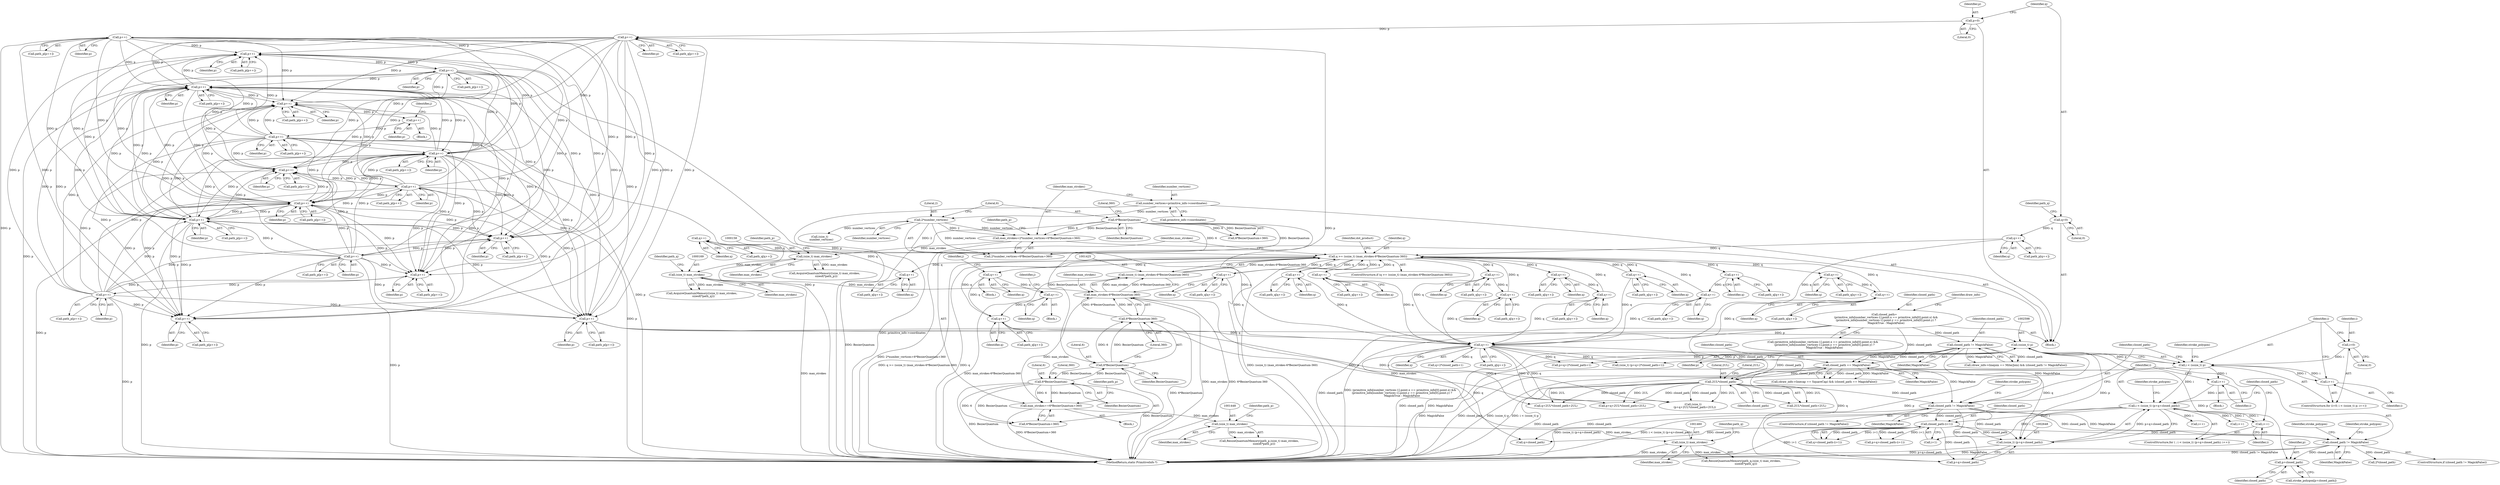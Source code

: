 digraph "0_ImageMagick_726812fa2fa7ce16bcf58f6e115f65427a1c0950_5@API" {
"1002702" [label="(Call,p+closed_path)"];
"1002597" [label="(Call,(ssize_t) p)"];
"1002552" [label="(Call,p++)"];
"1001795" [label="(Call,p++)"];
"1001787" [label="(Call,p++)"];
"1001606" [label="(Call,p++)"];
"1001598" [label="(Call,p++)"];
"1002178" [label="(Call,p++)"];
"1002482" [label="(Call,p++)"];
"1002477" [label="(Call,p++)"];
"1002395" [label="(Call,p++)"];
"1001679" [label="(Call,p++)"];
"1000798" [label="(Call,p++)"];
"1000789" [label="(Call,p=0)"];
"1002026" [label="(Call,p++)"];
"1002018" [label="(Call,p++)"];
"1001713" [label="(Call,p++)"];
"1001705" [label="(Call,p++)"];
"1002212" [label="(Call,p++)"];
"1002204" [label="(Call,p++)"];
"1001777" [label="(Call,p++)"];
"1001588" [label="(Call,p++)"];
"1002682" [label="(Call,closed_path != MagickFalse)"];
"1002620" [label="(Call,closed_path != MagickFalse)"];
"1002577" [label="(Call,2UL*closed_path)"];
"1000274" [label="(Call,closed_path != MagickFalse)"];
"1000221" [label="(Call,closed_path=\n    (primitive_info[number_vertices-1].point.x == primitive_info[0].point.x) &&\n    (primitive_info[number_vertices-1].point.y == primitive_info[0].point.y) ?\n    MagickTrue : MagickFalse)"];
"1000440" [label="(Call,closed_path == MagickFalse)"];
"1002676" [label="(Call,closed_path-(i+1))"];
"1002645" [label="(Call,i < (ssize_t) (p+q+closed_path))"];
"1002642" [label="(Call,i++)"];
"1002595" [label="(Call,i < (ssize_t) p)"];
"1002592" [label="(Call,i=0)"];
"1002600" [label="(Call,i++)"];
"1002654" [label="(Call,i++)"];
"1002647" [label="(Call,(ssize_t) (p+q+closed_path))"];
"1002560" [label="(Call,q++)"];
"1002105" [label="(Call,q++)"];
"1002097" [label="(Call,q++)"];
"1001422" [label="(Call,q >= (ssize_t) (max_strokes-6*BezierQuantum-360))"];
"1002170" [label="(Call,q++)"];
"1002196" [label="(Call,q++)"];
"1002188" [label="(Call,q++)"];
"1001697" [label="(Call,q++)"];
"1001689" [label="(Call,q++)"];
"1001999" [label="(Call,q++)"];
"1001915" [label="(Call,q++)"];
"1001994" [label="(Call,q++)"];
"1002276" [label="(Call,q++)"];
"1002294" [label="(Call,q++)"];
"1002286" [label="(Call,q++)"];
"1001527" [label="(Call,q++)"];
"1001519" [label="(Call,q++)"];
"1000806" [label="(Call,q++)"];
"1000792" [label="(Call,q=0)"];
"1001671" [label="(Call,q++)"];
"1002087" [label="(Call,q++)"];
"1001424" [label="(Call,(ssize_t) (max_strokes-6*BezierQuantum-360))"];
"1001426" [label="(Call,max_strokes-6*BezierQuantum-360)"];
"1001459" [label="(Call,(size_t) max_strokes)"];
"1001447" [label="(Call,(size_t) max_strokes)"];
"1001434" [label="(Call,max_strokes+=6*BezierQuantum+360)"];
"1001437" [label="(Call,6*BezierQuantum)"];
"1001429" [label="(Call,6*BezierQuantum)"];
"1000148" [label="(Call,6*BezierQuantum)"];
"1000168" [label="(Call,(size_t) max_strokes)"];
"1000157" [label="(Call,(size_t) max_strokes)"];
"1000141" [label="(Call,max_strokes=2*number_vertices+6*BezierQuantum+360)"];
"1000144" [label="(Call,2*number_vertices)"];
"1000136" [label="(Call,number_vertices=primitive_info->coordinates)"];
"1001428" [label="(Call,6*BezierQuantum-360)"];
"1002601" [label="(Identifier,i)"];
"1002018" [label="(Call,p++)"];
"1001677" [label="(Call,path_p[p++])"];
"1001431" [label="(Identifier,BezierQuantum)"];
"1001429" [label="(Call,6*BezierQuantum)"];
"1001778" [label="(Identifier,p)"];
"1000138" [label="(Call,primitive_info->coordinates)"];
"1002646" [label="(Identifier,i)"];
"1002552" [label="(Call,p++)"];
"1002411" [label="(Block,)"];
"1000434" [label="(Call,(draw_info->linecap == SquareCap) && (closed_path == MagickFalse))"];
"1001697" [label="(Call,q++)"];
"1001452" [label="(Identifier,path_p)"];
"1001437" [label="(Call,6*BezierQuantum)"];
"1000146" [label="(Identifier,number_vertices)"];
"1001788" [label="(Identifier,p)"];
"1000792" [label="(Call,q=0)"];
"1002477" [label="(Call,p++)"];
"1000794" [label="(Literal,0)"];
"1000173" [label="(Identifier,path_q)"];
"1002597" [label="(Call,(ssize_t) p)"];
"1002621" [label="(Identifier,closed_path)"];
"1001994" [label="(Call,q++)"];
"1002483" [label="(Identifier,p)"];
"1002703" [label="(Identifier,p)"];
"1001599" [label="(Identifier,p)"];
"1002642" [label="(Call,i++)"];
"1001435" [label="(Identifier,max_strokes)"];
"1002295" [label="(Identifier,q)"];
"1002591" [label="(ControlStructure,for (i=0; i < (ssize_t) p; i++))"];
"1001464" [label="(Identifier,path_q)"];
"1002560" [label="(Call,q++)"];
"1002743" [label="(Call,p+q+2*closed_path+1)"];
"1002681" [label="(ControlStructure,if (closed_path != MagickFalse))"];
"1000806" [label="(Call,q++)"];
"1002179" [label="(Identifier,p)"];
"1000807" [label="(Identifier,q)"];
"1001997" [label="(Call,path_q[q++])"];
"1000797" [label="(Identifier,path_q)"];
"1002016" [label="(Call,path_p[p++])"];
"1000143" [label="(Call,2*number_vertices+6*BezierQuantum+360)"];
"1001428" [label="(Call,6*BezierQuantum-360)"];
"1001442" [label="(Identifier,path_p)"];
"1002393" [label="(Call,path_p[p++])"];
"1001447" [label="(Call,(size_t) max_strokes)"];
"1002622" [label="(Identifier,MagickFalse)"];
"1001588" [label="(Call,p++)"];
"1002095" [label="(Call,path_q[q++])"];
"1002026" [label="(Call,p++)"];
"1002024" [label="(Call,path_p[p++])"];
"1000151" [label="(Literal,360)"];
"1002623" [label="(Block,)"];
"1002482" [label="(Call,p++)"];
"1001424" [label="(Call,(ssize_t) (max_strokes-6*BezierQuantum-360))"];
"1002684" [label="(Identifier,MagickFalse)"];
"1001777" [label="(Call,p++)"];
"1002596" [label="(Identifier,i)"];
"1001606" [label="(Call,p++)"];
"1002276" [label="(Call,q++)"];
"1002572" [label="(Call,p+q+2UL*closed_path+2UL)"];
"1001695" [label="(Call,path_q[q++])"];
"1001525" [label="(Call,path_q[q++])"];
"1002188" [label="(Call,q++)"];
"1002748" [label="(Call,2*closed_path)"];
"1002620" [label="(Call,closed_path != MagickFalse)"];
"1002000" [label="(Identifier,q)"];
"1000274" [label="(Call,closed_path != MagickFalse)"];
"1000799" [label="(Identifier,p)"];
"1002395" [label="(Call,p++)"];
"1002561" [label="(Identifier,q)"];
"1001427" [label="(Identifier,max_strokes)"];
"1001671" [label="(Call,q++)"];
"1001687" [label="(Call,path_q[q++])"];
"1001995" [label="(Identifier,q)"];
"1000167" [label="(Call,AcquireQuantumMemory((size_t) max_strokes,\n    sizeof(*path_q)))"];
"1002659" [label="(Identifier,stroke_polygon)"];
"1002189" [label="(Identifier,q)"];
"1002599" [label="(Identifier,p)"];
"1002579" [label="(Identifier,closed_path)"];
"1000136" [label="(Call,number_vertices=primitive_info->coordinates)"];
"1001793" [label="(Call,path_p[p++])"];
"1002550" [label="(Call,path_p[p++])"];
"1001915" [label="(Call,q++)"];
"1001457" [label="(Call,ResizeQuantumMemory(path_q,(size_t) max_strokes,\n           sizeof(*path_q)))"];
"1001927" [label="(Identifier,j)"];
"1001785" [label="(Call,path_p[p++])"];
"1001586" [label="(Call,path_p[p++])"];
"1002087" [label="(Call,q++)"];
"1002410" [label="(Identifier,j)"];
"1002772" [label="(MethodReturn,static PrimitiveInfo *)"];
"1001528" [label="(Identifier,q)"];
"1001706" [label="(Identifier,p)"];
"1002649" [label="(Call,p+q+closed_path)"];
"1000440" [label="(Call,closed_path == MagickFalse)"];
"1001796" [label="(Identifier,p)"];
"1000180" [label="(Call,(size_t)\n    number_vertices)"];
"1001589" [label="(Identifier,p)"];
"1001517" [label="(Call,path_q[q++])"];
"1002176" [label="(Call,path_p[p++])"];
"1000142" [label="(Identifier,max_strokes)"];
"1002702" [label="(Call,p+closed_path)"];
"1000153" [label="(Identifier,path_p)"];
"1000798" [label="(Call,p++)"];
"1001703" [label="(Call,path_p[p++])"];
"1001423" [label="(Identifier,q)"];
"1002213" [label="(Identifier,p)"];
"1001449" [label="(Identifier,max_strokes)"];
"1002688" [label="(Identifier,stroke_polygon)"];
"1002654" [label="(Call,i++)"];
"1002553" [label="(Identifier,p)"];
"1002676" [label="(Call,closed_path-(i+1))"];
"1001720" [label="(Block,)"];
"1002643" [label="(Identifier,i)"];
"1002678" [label="(Call,i+1)"];
"1002594" [label="(Literal,0)"];
"1001679" [label="(Call,p++)"];
"1002210" [label="(Call,path_p[p++])"];
"1001598" [label="(Call,p++)"];
"1000796" [label="(Call,path_q[p++])"];
"1002287" [label="(Identifier,q)"];
"1000147" [label="(Call,6*BezierQuantum+360)"];
"1000141" [label="(Call,max_strokes=2*number_vertices+6*BezierQuantum+360)"];
"1002683" [label="(Identifier,closed_path)"];
"1002674" [label="(Call,q+closed_path-(i+1))"];
"1001669" [label="(Call,path_q[q++])"];
"1002088" [label="(Identifier,q)"];
"1000148" [label="(Call,6*BezierQuantum)"];
"1002593" [label="(Identifier,i)"];
"1002682" [label="(Call,closed_path != MagickFalse)"];
"1002178" [label="(Call,p++)"];
"1001440" [label="(Literal,360)"];
"1002672" [label="(Call,p+q+closed_path-(i+1))"];
"1002204" [label="(Call,p++)"];
"1000223" [label="(Call,(primitive_info[number_vertices-1].point.x == primitive_info[0].point.x) &&\n    (primitive_info[number_vertices-1].point.y == primitive_info[0].point.y) ?\n    MagickTrue : MagickFalse)"];
"1000170" [label="(Identifier,max_strokes)"];
"1000791" [label="(Literal,0)"];
"1002097" [label="(Call,q++)"];
"1000790" [label="(Identifier,p)"];
"1000150" [label="(Identifier,BezierQuantum)"];
"1001672" [label="(Identifier,q)"];
"1000276" [label="(Identifier,MagickFalse)"];
"1002019" [label="(Identifier,p)"];
"1002478" [label="(Identifier,p)"];
"1001604" [label="(Call,path_p[p++])"];
"1001999" [label="(Call,q++)"];
"1002085" [label="(Call,path_q[q++])"];
"1002570" [label="(Call,(size_t)\n    (p+q+2UL*closed_path+2UL))"];
"1001698" [label="(Identifier,q)"];
"1001459" [label="(Call,(size_t) max_strokes)"];
"1002745" [label="(Call,q+2*closed_path+1)"];
"1002592" [label="(Call,i=0)"];
"1000804" [label="(Call,path_p[q++])"];
"1002600" [label="(Call,i++)"];
"1001438" [label="(Literal,6)"];
"1002578" [label="(Literal,2UL)"];
"1001432" [label="(Literal,360)"];
"1002027" [label="(Identifier,p)"];
"1001711" [label="(Call,path_p[p++])"];
"1002580" [label="(Literal,2UL)"];
"1002480" [label="(Call,path_p[p++])"];
"1001527" [label="(Call,q++)"];
"1001445" [label="(Call,ResizeQuantumMemory(path_p,(size_t) max_strokes,\n           sizeof(*path_p)))"];
"1001461" [label="(Identifier,max_strokes)"];
"1000156" [label="(Call,AcquireQuantumMemory((size_t) max_strokes,\n    sizeof(*path_p)))"];
"1002647" [label="(Call,(ssize_t) (p+q+closed_path))"];
"1001421" [label="(ControlStructure,if (q >= (ssize_t) (max_strokes-6*BezierQuantum-360)))"];
"1001489" [label="(Identifier,dot_product)"];
"1001714" [label="(Identifier,p)"];
"1001787" [label="(Call,p++)"];
"1002595" [label="(Call,i < (ssize_t) p)"];
"1002577" [label="(Call,2UL*closed_path)"];
"1000221" [label="(Call,closed_path=\n    (primitive_info[number_vertices-1].point.x == primitive_info[0].point.x) &&\n    (primitive_info[number_vertices-1].point.y == primitive_info[0].point.y) ?\n    MagickTrue : MagickFalse)"];
"1002168" [label="(Call,path_q[q++])"];
"1002194" [label="(Call,path_q[q++])"];
"1002626" [label="(Identifier,stroke_polygon)"];
"1001795" [label="(Call,p++)"];
"1002284" [label="(Call,path_q[q++])"];
"1002558" [label="(Call,path_q[q++])"];
"1002651" [label="(Call,q+closed_path)"];
"1002196" [label="(Call,q++)"];
"1001433" [label="(Block,)"];
"1000162" [label="(Identifier,path_p)"];
"1002205" [label="(Identifier,p)"];
"1002655" [label="(Identifier,i)"];
"1002202" [label="(Call,path_p[p++])"];
"1002605" [label="(Identifier,stroke_polygon)"];
"1001426" [label="(Call,max_strokes-6*BezierQuantum-360)"];
"1001916" [label="(Identifier,q)"];
"1002726" [label="(Call,i++)"];
"1001689" [label="(Call,q++)"];
"1002170" [label="(Call,q++)"];
"1001919" [label="(Identifier,j)"];
"1001434" [label="(Call,max_strokes+=6*BezierQuantum+360)"];
"1000275" [label="(Identifier,closed_path)"];
"1001596" [label="(Call,path_p[p++])"];
"1002294" [label="(Call,q++)"];
"1002644" [label="(ControlStructure,for ( ; i < (ssize_t) (p+q+closed_path); i++))"];
"1001422" [label="(Call,q >= (ssize_t) (max_strokes-6*BezierQuantum-360))"];
"1002645" [label="(Call,i < (ssize_t) (p+q+closed_path))"];
"1002286" [label="(Call,q++)"];
"1001439" [label="(Identifier,BezierQuantum)"];
"1002106" [label="(Identifier,q)"];
"1002741" [label="(Call,(size_t) (p+q+2*closed_path+1))"];
"1001520" [label="(Identifier,q)"];
"1000442" [label="(Identifier,MagickFalse)"];
"1002274" [label="(Call,path_q[q++])"];
"1001436" [label="(Call,6*BezierQuantum+360)"];
"1002619" [label="(ControlStructure,if (closed_path != MagickFalse))"];
"1001519" [label="(Call,q++)"];
"1001705" [label="(Call,p++)"];
"1002292" [label="(Call,path_q[q++])"];
"1000144" [label="(Call,2*number_vertices)"];
"1000137" [label="(Identifier,number_vertices)"];
"1000793" [label="(Identifier,q)"];
"1001690" [label="(Identifier,q)"];
"1002704" [label="(Identifier,closed_path)"];
"1001607" [label="(Identifier,p)"];
"1000222" [label="(Identifier,closed_path)"];
"1002700" [label="(Call,stroke_polygon[p+closed_path])"];
"1002574" [label="(Call,q+2UL*closed_path+2UL)"];
"1002105" [label="(Call,q++)"];
"1002186" [label="(Call,path_q[q++])"];
"1001430" [label="(Literal,6)"];
"1002277" [label="(Identifier,q)"];
"1000157" [label="(Call,(size_t) max_strokes)"];
"1000789" [label="(Call,p=0)"];
"1001775" [label="(Call,path_p[p++])"];
"1002396" [label="(Identifier,p)"];
"1000159" [label="(Identifier,max_strokes)"];
"1001713" [label="(Call,p++)"];
"1002171" [label="(Identifier,q)"];
"1002576" [label="(Call,2UL*closed_path+2UL)"];
"1002710" [label="(Identifier,stroke_polygon)"];
"1002677" [label="(Identifier,closed_path)"];
"1002212" [label="(Call,p++)"];
"1001680" [label="(Identifier,p)"];
"1002706" [label="(Call,i++)"];
"1002197" [label="(Identifier,q)"];
"1000441" [label="(Identifier,closed_path)"];
"1000268" [label="(Call,(draw_info->linejoin == MiterJoin) && (closed_path != MagickFalse))"];
"1000168" [label="(Call,(size_t) max_strokes)"];
"1000149" [label="(Literal,6)"];
"1001928" [label="(Block,)"];
"1000265" [label="(Identifier,draw_info)"];
"1002103" [label="(Call,path_q[q++])"];
"1002098" [label="(Identifier,q)"];
"1000145" [label="(Literal,2)"];
"1000108" [label="(Block,)"];
"1002702" -> "1002700"  [label="AST: "];
"1002702" -> "1002704"  [label="CFG: "];
"1002703" -> "1002702"  [label="AST: "];
"1002704" -> "1002702"  [label="AST: "];
"1002700" -> "1002702"  [label="CFG: "];
"1002597" -> "1002702"  [label="DDG: p"];
"1002682" -> "1002702"  [label="DDG: closed_path"];
"1002597" -> "1002595"  [label="AST: "];
"1002597" -> "1002599"  [label="CFG: "];
"1002598" -> "1002597"  [label="AST: "];
"1002599" -> "1002597"  [label="AST: "];
"1002595" -> "1002597"  [label="CFG: "];
"1002597" -> "1002595"  [label="DDG: p"];
"1002552" -> "1002597"  [label="DDG: p"];
"1002597" -> "1002647"  [label="DDG: p"];
"1002597" -> "1002649"  [label="DDG: p"];
"1002597" -> "1002741"  [label="DDG: p"];
"1002597" -> "1002743"  [label="DDG: p"];
"1002552" -> "1002550"  [label="AST: "];
"1002552" -> "1002553"  [label="CFG: "];
"1002553" -> "1002552"  [label="AST: "];
"1002550" -> "1002552"  [label="CFG: "];
"1001795" -> "1002552"  [label="DDG: p"];
"1001606" -> "1002552"  [label="DDG: p"];
"1002178" -> "1002552"  [label="DDG: p"];
"1002482" -> "1002552"  [label="DDG: p"];
"1001679" -> "1002552"  [label="DDG: p"];
"1000798" -> "1002552"  [label="DDG: p"];
"1002026" -> "1002552"  [label="DDG: p"];
"1001713" -> "1002552"  [label="DDG: p"];
"1002212" -> "1002552"  [label="DDG: p"];
"1001777" -> "1002552"  [label="DDG: p"];
"1001588" -> "1002552"  [label="DDG: p"];
"1002552" -> "1002570"  [label="DDG: p"];
"1002552" -> "1002572"  [label="DDG: p"];
"1001795" -> "1001793"  [label="AST: "];
"1001795" -> "1001796"  [label="CFG: "];
"1001796" -> "1001795"  [label="AST: "];
"1001793" -> "1001795"  [label="CFG: "];
"1001795" -> "1002772"  [label="DDG: p"];
"1001795" -> "1001588"  [label="DDG: p"];
"1001795" -> "1001598"  [label="DDG: p"];
"1001795" -> "1001679"  [label="DDG: p"];
"1001795" -> "1001705"  [label="DDG: p"];
"1001795" -> "1001777"  [label="DDG: p"];
"1001795" -> "1001787"  [label="DDG: p"];
"1001787" -> "1001795"  [label="DDG: p"];
"1001795" -> "1002018"  [label="DDG: p"];
"1001795" -> "1002178"  [label="DDG: p"];
"1001795" -> "1002204"  [label="DDG: p"];
"1001795" -> "1002395"  [label="DDG: p"];
"1001787" -> "1001785"  [label="AST: "];
"1001787" -> "1001788"  [label="CFG: "];
"1001788" -> "1001787"  [label="AST: "];
"1001785" -> "1001787"  [label="CFG: "];
"1001606" -> "1001787"  [label="DDG: p"];
"1002178" -> "1001787"  [label="DDG: p"];
"1002482" -> "1001787"  [label="DDG: p"];
"1001679" -> "1001787"  [label="DDG: p"];
"1000798" -> "1001787"  [label="DDG: p"];
"1002026" -> "1001787"  [label="DDG: p"];
"1001713" -> "1001787"  [label="DDG: p"];
"1002212" -> "1001787"  [label="DDG: p"];
"1001777" -> "1001787"  [label="DDG: p"];
"1001588" -> "1001787"  [label="DDG: p"];
"1001606" -> "1001604"  [label="AST: "];
"1001606" -> "1001607"  [label="CFG: "];
"1001607" -> "1001606"  [label="AST: "];
"1001604" -> "1001606"  [label="CFG: "];
"1001606" -> "1002772"  [label="DDG: p"];
"1001606" -> "1001588"  [label="DDG: p"];
"1001606" -> "1001598"  [label="DDG: p"];
"1001598" -> "1001606"  [label="DDG: p"];
"1001606" -> "1001679"  [label="DDG: p"];
"1001606" -> "1001705"  [label="DDG: p"];
"1001606" -> "1001777"  [label="DDG: p"];
"1001606" -> "1002018"  [label="DDG: p"];
"1001606" -> "1002178"  [label="DDG: p"];
"1001606" -> "1002204"  [label="DDG: p"];
"1001606" -> "1002395"  [label="DDG: p"];
"1001598" -> "1001596"  [label="AST: "];
"1001598" -> "1001599"  [label="CFG: "];
"1001599" -> "1001598"  [label="AST: "];
"1001596" -> "1001598"  [label="CFG: "];
"1002178" -> "1001598"  [label="DDG: p"];
"1002482" -> "1001598"  [label="DDG: p"];
"1001679" -> "1001598"  [label="DDG: p"];
"1000798" -> "1001598"  [label="DDG: p"];
"1002026" -> "1001598"  [label="DDG: p"];
"1001713" -> "1001598"  [label="DDG: p"];
"1002212" -> "1001598"  [label="DDG: p"];
"1001777" -> "1001598"  [label="DDG: p"];
"1001588" -> "1001598"  [label="DDG: p"];
"1002178" -> "1002176"  [label="AST: "];
"1002178" -> "1002179"  [label="CFG: "];
"1002179" -> "1002178"  [label="AST: "];
"1002176" -> "1002178"  [label="CFG: "];
"1002178" -> "1002772"  [label="DDG: p"];
"1002178" -> "1001588"  [label="DDG: p"];
"1002178" -> "1001679"  [label="DDG: p"];
"1002178" -> "1001705"  [label="DDG: p"];
"1002178" -> "1001777"  [label="DDG: p"];
"1002178" -> "1002018"  [label="DDG: p"];
"1002482" -> "1002178"  [label="DDG: p"];
"1001679" -> "1002178"  [label="DDG: p"];
"1000798" -> "1002178"  [label="DDG: p"];
"1002026" -> "1002178"  [label="DDG: p"];
"1001713" -> "1002178"  [label="DDG: p"];
"1002212" -> "1002178"  [label="DDG: p"];
"1001777" -> "1002178"  [label="DDG: p"];
"1001588" -> "1002178"  [label="DDG: p"];
"1002178" -> "1002204"  [label="DDG: p"];
"1002178" -> "1002395"  [label="DDG: p"];
"1002482" -> "1002480"  [label="AST: "];
"1002482" -> "1002483"  [label="CFG: "];
"1002483" -> "1002482"  [label="AST: "];
"1002480" -> "1002482"  [label="CFG: "];
"1002482" -> "1002772"  [label="DDG: p"];
"1002482" -> "1001588"  [label="DDG: p"];
"1002482" -> "1001679"  [label="DDG: p"];
"1002482" -> "1001705"  [label="DDG: p"];
"1002482" -> "1001777"  [label="DDG: p"];
"1002482" -> "1002018"  [label="DDG: p"];
"1002482" -> "1002204"  [label="DDG: p"];
"1002482" -> "1002395"  [label="DDG: p"];
"1002477" -> "1002482"  [label="DDG: p"];
"1002395" -> "1002482"  [label="DDG: p"];
"1002477" -> "1002411"  [label="AST: "];
"1002477" -> "1002478"  [label="CFG: "];
"1002478" -> "1002477"  [label="AST: "];
"1002410" -> "1002477"  [label="CFG: "];
"1002395" -> "1002477"  [label="DDG: p"];
"1002395" -> "1002393"  [label="AST: "];
"1002395" -> "1002396"  [label="CFG: "];
"1002396" -> "1002395"  [label="AST: "];
"1002393" -> "1002395"  [label="CFG: "];
"1001679" -> "1002395"  [label="DDG: p"];
"1000798" -> "1002395"  [label="DDG: p"];
"1002026" -> "1002395"  [label="DDG: p"];
"1001713" -> "1002395"  [label="DDG: p"];
"1002212" -> "1002395"  [label="DDG: p"];
"1001777" -> "1002395"  [label="DDG: p"];
"1001588" -> "1002395"  [label="DDG: p"];
"1001679" -> "1001677"  [label="AST: "];
"1001679" -> "1001680"  [label="CFG: "];
"1001680" -> "1001679"  [label="AST: "];
"1001677" -> "1001679"  [label="CFG: "];
"1001679" -> "1002772"  [label="DDG: p"];
"1001679" -> "1001588"  [label="DDG: p"];
"1000798" -> "1001679"  [label="DDG: p"];
"1002026" -> "1001679"  [label="DDG: p"];
"1001713" -> "1001679"  [label="DDG: p"];
"1002212" -> "1001679"  [label="DDG: p"];
"1001777" -> "1001679"  [label="DDG: p"];
"1001588" -> "1001679"  [label="DDG: p"];
"1001679" -> "1001705"  [label="DDG: p"];
"1001679" -> "1001777"  [label="DDG: p"];
"1001679" -> "1002018"  [label="DDG: p"];
"1001679" -> "1002204"  [label="DDG: p"];
"1000798" -> "1000796"  [label="AST: "];
"1000798" -> "1000799"  [label="CFG: "];
"1000799" -> "1000798"  [label="AST: "];
"1000796" -> "1000798"  [label="CFG: "];
"1000798" -> "1002772"  [label="DDG: p"];
"1000789" -> "1000798"  [label="DDG: p"];
"1000798" -> "1001588"  [label="DDG: p"];
"1000798" -> "1001705"  [label="DDG: p"];
"1000798" -> "1001777"  [label="DDG: p"];
"1000798" -> "1002018"  [label="DDG: p"];
"1000798" -> "1002204"  [label="DDG: p"];
"1000789" -> "1000108"  [label="AST: "];
"1000789" -> "1000791"  [label="CFG: "];
"1000790" -> "1000789"  [label="AST: "];
"1000791" -> "1000789"  [label="AST: "];
"1000793" -> "1000789"  [label="CFG: "];
"1002026" -> "1002024"  [label="AST: "];
"1002026" -> "1002027"  [label="CFG: "];
"1002027" -> "1002026"  [label="AST: "];
"1002024" -> "1002026"  [label="CFG: "];
"1002026" -> "1002772"  [label="DDG: p"];
"1002026" -> "1001588"  [label="DDG: p"];
"1002026" -> "1001705"  [label="DDG: p"];
"1002026" -> "1001777"  [label="DDG: p"];
"1002026" -> "1002018"  [label="DDG: p"];
"1002018" -> "1002026"  [label="DDG: p"];
"1002026" -> "1002204"  [label="DDG: p"];
"1002018" -> "1002016"  [label="AST: "];
"1002018" -> "1002019"  [label="CFG: "];
"1002019" -> "1002018"  [label="AST: "];
"1002016" -> "1002018"  [label="CFG: "];
"1001713" -> "1002018"  [label="DDG: p"];
"1002212" -> "1002018"  [label="DDG: p"];
"1001777" -> "1002018"  [label="DDG: p"];
"1001588" -> "1002018"  [label="DDG: p"];
"1001713" -> "1001711"  [label="AST: "];
"1001713" -> "1001714"  [label="CFG: "];
"1001714" -> "1001713"  [label="AST: "];
"1001711" -> "1001713"  [label="CFG: "];
"1001713" -> "1002772"  [label="DDG: p"];
"1001713" -> "1001588"  [label="DDG: p"];
"1001713" -> "1001705"  [label="DDG: p"];
"1001705" -> "1001713"  [label="DDG: p"];
"1001713" -> "1001777"  [label="DDG: p"];
"1001713" -> "1002204"  [label="DDG: p"];
"1001705" -> "1001703"  [label="AST: "];
"1001705" -> "1001706"  [label="CFG: "];
"1001706" -> "1001705"  [label="AST: "];
"1001703" -> "1001705"  [label="CFG: "];
"1002212" -> "1001705"  [label="DDG: p"];
"1001777" -> "1001705"  [label="DDG: p"];
"1001588" -> "1001705"  [label="DDG: p"];
"1002212" -> "1002210"  [label="AST: "];
"1002212" -> "1002213"  [label="CFG: "];
"1002213" -> "1002212"  [label="AST: "];
"1002210" -> "1002212"  [label="CFG: "];
"1002212" -> "1002772"  [label="DDG: p"];
"1002212" -> "1001588"  [label="DDG: p"];
"1002212" -> "1001777"  [label="DDG: p"];
"1002212" -> "1002204"  [label="DDG: p"];
"1002204" -> "1002212"  [label="DDG: p"];
"1002204" -> "1002202"  [label="AST: "];
"1002204" -> "1002205"  [label="CFG: "];
"1002205" -> "1002204"  [label="AST: "];
"1002202" -> "1002204"  [label="CFG: "];
"1001777" -> "1002204"  [label="DDG: p"];
"1001588" -> "1002204"  [label="DDG: p"];
"1001777" -> "1001775"  [label="AST: "];
"1001777" -> "1001778"  [label="CFG: "];
"1001778" -> "1001777"  [label="AST: "];
"1001775" -> "1001777"  [label="CFG: "];
"1001777" -> "1002772"  [label="DDG: p"];
"1001777" -> "1001588"  [label="DDG: p"];
"1001588" -> "1001777"  [label="DDG: p"];
"1001588" -> "1001586"  [label="AST: "];
"1001588" -> "1001589"  [label="CFG: "];
"1001589" -> "1001588"  [label="AST: "];
"1001586" -> "1001588"  [label="CFG: "];
"1001588" -> "1002772"  [label="DDG: p"];
"1002682" -> "1002681"  [label="AST: "];
"1002682" -> "1002684"  [label="CFG: "];
"1002683" -> "1002682"  [label="AST: "];
"1002684" -> "1002682"  [label="AST: "];
"1002688" -> "1002682"  [label="CFG: "];
"1002710" -> "1002682"  [label="CFG: "];
"1002682" -> "1002772"  [label="DDG: MagickFalse"];
"1002682" -> "1002772"  [label="DDG: closed_path != MagickFalse"];
"1002620" -> "1002682"  [label="DDG: closed_path"];
"1002620" -> "1002682"  [label="DDG: MagickFalse"];
"1002676" -> "1002682"  [label="DDG: closed_path"];
"1002682" -> "1002748"  [label="DDG: closed_path"];
"1002620" -> "1002619"  [label="AST: "];
"1002620" -> "1002622"  [label="CFG: "];
"1002621" -> "1002620"  [label="AST: "];
"1002622" -> "1002620"  [label="AST: "];
"1002626" -> "1002620"  [label="CFG: "];
"1002646" -> "1002620"  [label="CFG: "];
"1002577" -> "1002620"  [label="DDG: closed_path"];
"1000274" -> "1002620"  [label="DDG: MagickFalse"];
"1000440" -> "1002620"  [label="DDG: MagickFalse"];
"1002620" -> "1002647"  [label="DDG: closed_path"];
"1002620" -> "1002649"  [label="DDG: closed_path"];
"1002620" -> "1002651"  [label="DDG: closed_path"];
"1002620" -> "1002676"  [label="DDG: closed_path"];
"1002577" -> "1002576"  [label="AST: "];
"1002577" -> "1002579"  [label="CFG: "];
"1002578" -> "1002577"  [label="AST: "];
"1002579" -> "1002577"  [label="AST: "];
"1002580" -> "1002577"  [label="CFG: "];
"1002577" -> "1002772"  [label="DDG: closed_path"];
"1002577" -> "1002570"  [label="DDG: 2UL"];
"1002577" -> "1002570"  [label="DDG: closed_path"];
"1002577" -> "1002572"  [label="DDG: 2UL"];
"1002577" -> "1002572"  [label="DDG: closed_path"];
"1002577" -> "1002574"  [label="DDG: 2UL"];
"1002577" -> "1002574"  [label="DDG: closed_path"];
"1002577" -> "1002576"  [label="DDG: 2UL"];
"1002577" -> "1002576"  [label="DDG: closed_path"];
"1000274" -> "1002577"  [label="DDG: closed_path"];
"1000221" -> "1002577"  [label="DDG: closed_path"];
"1000440" -> "1002577"  [label="DDG: closed_path"];
"1000274" -> "1000268"  [label="AST: "];
"1000274" -> "1000276"  [label="CFG: "];
"1000275" -> "1000274"  [label="AST: "];
"1000276" -> "1000274"  [label="AST: "];
"1000268" -> "1000274"  [label="CFG: "];
"1000274" -> "1002772"  [label="DDG: closed_path"];
"1000274" -> "1002772"  [label="DDG: MagickFalse"];
"1000274" -> "1000268"  [label="DDG: closed_path"];
"1000274" -> "1000268"  [label="DDG: MagickFalse"];
"1000221" -> "1000274"  [label="DDG: closed_path"];
"1000274" -> "1000440"  [label="DDG: closed_path"];
"1000274" -> "1000440"  [label="DDG: MagickFalse"];
"1000221" -> "1000108"  [label="AST: "];
"1000221" -> "1000223"  [label="CFG: "];
"1000222" -> "1000221"  [label="AST: "];
"1000223" -> "1000221"  [label="AST: "];
"1000265" -> "1000221"  [label="CFG: "];
"1000221" -> "1002772"  [label="DDG: (primitive_info[number_vertices-1].point.x == primitive_info[0].point.x) &&\n    (primitive_info[number_vertices-1].point.y == primitive_info[0].point.y) ?\n    MagickTrue : MagickFalse"];
"1000221" -> "1002772"  [label="DDG: closed_path"];
"1000221" -> "1000440"  [label="DDG: closed_path"];
"1000440" -> "1000434"  [label="AST: "];
"1000440" -> "1000442"  [label="CFG: "];
"1000441" -> "1000440"  [label="AST: "];
"1000442" -> "1000440"  [label="AST: "];
"1000434" -> "1000440"  [label="CFG: "];
"1000440" -> "1002772"  [label="DDG: MagickFalse"];
"1000440" -> "1002772"  [label="DDG: closed_path"];
"1000440" -> "1000434"  [label="DDG: closed_path"];
"1000440" -> "1000434"  [label="DDG: MagickFalse"];
"1002676" -> "1002674"  [label="AST: "];
"1002676" -> "1002678"  [label="CFG: "];
"1002677" -> "1002676"  [label="AST: "];
"1002678" -> "1002676"  [label="AST: "];
"1002674" -> "1002676"  [label="CFG: "];
"1002676" -> "1002772"  [label="DDG: i+1"];
"1002676" -> "1002647"  [label="DDG: closed_path"];
"1002676" -> "1002649"  [label="DDG: closed_path"];
"1002676" -> "1002651"  [label="DDG: closed_path"];
"1002676" -> "1002672"  [label="DDG: closed_path"];
"1002676" -> "1002672"  [label="DDG: i+1"];
"1002676" -> "1002674"  [label="DDG: closed_path"];
"1002676" -> "1002674"  [label="DDG: i+1"];
"1002645" -> "1002676"  [label="DDG: i"];
"1002645" -> "1002644"  [label="AST: "];
"1002645" -> "1002647"  [label="CFG: "];
"1002646" -> "1002645"  [label="AST: "];
"1002647" -> "1002645"  [label="AST: "];
"1002659" -> "1002645"  [label="CFG: "];
"1002683" -> "1002645"  [label="CFG: "];
"1002645" -> "1002772"  [label="DDG: (ssize_t) (p+q+closed_path)"];
"1002645" -> "1002772"  [label="DDG: i < (ssize_t) (p+q+closed_path)"];
"1002642" -> "1002645"  [label="DDG: i"];
"1002595" -> "1002645"  [label="DDG: i"];
"1002654" -> "1002645"  [label="DDG: i"];
"1002647" -> "1002645"  [label="DDG: p+q+closed_path"];
"1002645" -> "1002654"  [label="DDG: i"];
"1002645" -> "1002678"  [label="DDG: i"];
"1002645" -> "1002706"  [label="DDG: i"];
"1002645" -> "1002726"  [label="DDG: i"];
"1002642" -> "1002623"  [label="AST: "];
"1002642" -> "1002643"  [label="CFG: "];
"1002643" -> "1002642"  [label="AST: "];
"1002646" -> "1002642"  [label="CFG: "];
"1002595" -> "1002642"  [label="DDG: i"];
"1002595" -> "1002591"  [label="AST: "];
"1002596" -> "1002595"  [label="AST: "];
"1002605" -> "1002595"  [label="CFG: "];
"1002621" -> "1002595"  [label="CFG: "];
"1002595" -> "1002772"  [label="DDG: (ssize_t) p"];
"1002595" -> "1002772"  [label="DDG: i < (ssize_t) p"];
"1002592" -> "1002595"  [label="DDG: i"];
"1002600" -> "1002595"  [label="DDG: i"];
"1002595" -> "1002600"  [label="DDG: i"];
"1002592" -> "1002591"  [label="AST: "];
"1002592" -> "1002594"  [label="CFG: "];
"1002593" -> "1002592"  [label="AST: "];
"1002594" -> "1002592"  [label="AST: "];
"1002596" -> "1002592"  [label="CFG: "];
"1002600" -> "1002591"  [label="AST: "];
"1002600" -> "1002601"  [label="CFG: "];
"1002601" -> "1002600"  [label="AST: "];
"1002596" -> "1002600"  [label="CFG: "];
"1002654" -> "1002644"  [label="AST: "];
"1002654" -> "1002655"  [label="CFG: "];
"1002655" -> "1002654"  [label="AST: "];
"1002646" -> "1002654"  [label="CFG: "];
"1002647" -> "1002649"  [label="CFG: "];
"1002648" -> "1002647"  [label="AST: "];
"1002649" -> "1002647"  [label="AST: "];
"1002647" -> "1002772"  [label="DDG: p+q+closed_path"];
"1002560" -> "1002647"  [label="DDG: q"];
"1002560" -> "1002558"  [label="AST: "];
"1002560" -> "1002561"  [label="CFG: "];
"1002561" -> "1002560"  [label="AST: "];
"1002558" -> "1002560"  [label="CFG: "];
"1002105" -> "1002560"  [label="DDG: q"];
"1002170" -> "1002560"  [label="DDG: q"];
"1002196" -> "1002560"  [label="DDG: q"];
"1001697" -> "1002560"  [label="DDG: q"];
"1001422" -> "1002560"  [label="DDG: q"];
"1001999" -> "1002560"  [label="DDG: q"];
"1002276" -> "1002560"  [label="DDG: q"];
"1002294" -> "1002560"  [label="DDG: q"];
"1001527" -> "1002560"  [label="DDG: q"];
"1000806" -> "1002560"  [label="DDG: q"];
"1001671" -> "1002560"  [label="DDG: q"];
"1002087" -> "1002560"  [label="DDG: q"];
"1002560" -> "1002570"  [label="DDG: q"];
"1002560" -> "1002572"  [label="DDG: q"];
"1002560" -> "1002574"  [label="DDG: q"];
"1002560" -> "1002649"  [label="DDG: q"];
"1002560" -> "1002651"  [label="DDG: q"];
"1002560" -> "1002741"  [label="DDG: q"];
"1002560" -> "1002743"  [label="DDG: q"];
"1002560" -> "1002745"  [label="DDG: q"];
"1002105" -> "1002103"  [label="AST: "];
"1002105" -> "1002106"  [label="CFG: "];
"1002106" -> "1002105"  [label="AST: "];
"1002103" -> "1002105"  [label="CFG: "];
"1002105" -> "1001422"  [label="DDG: q"];
"1002097" -> "1002105"  [label="DDG: q"];
"1002097" -> "1002095"  [label="AST: "];
"1002097" -> "1002098"  [label="CFG: "];
"1002098" -> "1002097"  [label="AST: "];
"1002095" -> "1002097"  [label="CFG: "];
"1001422" -> "1002097"  [label="DDG: q"];
"1001422" -> "1001421"  [label="AST: "];
"1001422" -> "1001424"  [label="CFG: "];
"1001423" -> "1001422"  [label="AST: "];
"1001424" -> "1001422"  [label="AST: "];
"1001435" -> "1001422"  [label="CFG: "];
"1001489" -> "1001422"  [label="CFG: "];
"1001422" -> "1002772"  [label="DDG: q >= (ssize_t) (max_strokes-6*BezierQuantum-360)"];
"1001422" -> "1002772"  [label="DDG: q"];
"1001422" -> "1002772"  [label="DDG: (ssize_t) (max_strokes-6*BezierQuantum-360)"];
"1002170" -> "1001422"  [label="DDG: q"];
"1002196" -> "1001422"  [label="DDG: q"];
"1001697" -> "1001422"  [label="DDG: q"];
"1001999" -> "1001422"  [label="DDG: q"];
"1002276" -> "1001422"  [label="DDG: q"];
"1002294" -> "1001422"  [label="DDG: q"];
"1001527" -> "1001422"  [label="DDG: q"];
"1000806" -> "1001422"  [label="DDG: q"];
"1001671" -> "1001422"  [label="DDG: q"];
"1002087" -> "1001422"  [label="DDG: q"];
"1001424" -> "1001422"  [label="DDG: max_strokes-6*BezierQuantum-360"];
"1001422" -> "1001519"  [label="DDG: q"];
"1001422" -> "1001671"  [label="DDG: q"];
"1001422" -> "1001689"  [label="DDG: q"];
"1001422" -> "1001915"  [label="DDG: q"];
"1001422" -> "1002087"  [label="DDG: q"];
"1001422" -> "1002170"  [label="DDG: q"];
"1001422" -> "1002188"  [label="DDG: q"];
"1001422" -> "1002276"  [label="DDG: q"];
"1001422" -> "1002286"  [label="DDG: q"];
"1002170" -> "1002168"  [label="AST: "];
"1002170" -> "1002171"  [label="CFG: "];
"1002171" -> "1002170"  [label="AST: "];
"1002168" -> "1002170"  [label="CFG: "];
"1002196" -> "1002194"  [label="AST: "];
"1002196" -> "1002197"  [label="CFG: "];
"1002197" -> "1002196"  [label="AST: "];
"1002194" -> "1002196"  [label="CFG: "];
"1002188" -> "1002196"  [label="DDG: q"];
"1002188" -> "1002186"  [label="AST: "];
"1002188" -> "1002189"  [label="CFG: "];
"1002189" -> "1002188"  [label="AST: "];
"1002186" -> "1002188"  [label="CFG: "];
"1001697" -> "1001695"  [label="AST: "];
"1001697" -> "1001698"  [label="CFG: "];
"1001698" -> "1001697"  [label="AST: "];
"1001695" -> "1001697"  [label="CFG: "];
"1001689" -> "1001697"  [label="DDG: q"];
"1001689" -> "1001687"  [label="AST: "];
"1001689" -> "1001690"  [label="CFG: "];
"1001690" -> "1001689"  [label="AST: "];
"1001687" -> "1001689"  [label="CFG: "];
"1001999" -> "1001997"  [label="AST: "];
"1001999" -> "1002000"  [label="CFG: "];
"1002000" -> "1001999"  [label="AST: "];
"1001997" -> "1001999"  [label="CFG: "];
"1001915" -> "1001999"  [label="DDG: q"];
"1001994" -> "1001999"  [label="DDG: q"];
"1001915" -> "1001720"  [label="AST: "];
"1001915" -> "1001916"  [label="CFG: "];
"1001916" -> "1001915"  [label="AST: "];
"1001919" -> "1001915"  [label="CFG: "];
"1001915" -> "1001994"  [label="DDG: q"];
"1001994" -> "1001928"  [label="AST: "];
"1001994" -> "1001995"  [label="CFG: "];
"1001995" -> "1001994"  [label="AST: "];
"1001927" -> "1001994"  [label="CFG: "];
"1002276" -> "1002274"  [label="AST: "];
"1002276" -> "1002277"  [label="CFG: "];
"1002277" -> "1002276"  [label="AST: "];
"1002274" -> "1002276"  [label="CFG: "];
"1002294" -> "1002292"  [label="AST: "];
"1002294" -> "1002295"  [label="CFG: "];
"1002295" -> "1002294"  [label="AST: "];
"1002292" -> "1002294"  [label="CFG: "];
"1002286" -> "1002294"  [label="DDG: q"];
"1002286" -> "1002284"  [label="AST: "];
"1002286" -> "1002287"  [label="CFG: "];
"1002287" -> "1002286"  [label="AST: "];
"1002284" -> "1002286"  [label="CFG: "];
"1001527" -> "1001525"  [label="AST: "];
"1001527" -> "1001528"  [label="CFG: "];
"1001528" -> "1001527"  [label="AST: "];
"1001525" -> "1001527"  [label="CFG: "];
"1001519" -> "1001527"  [label="DDG: q"];
"1001519" -> "1001517"  [label="AST: "];
"1001519" -> "1001520"  [label="CFG: "];
"1001520" -> "1001519"  [label="AST: "];
"1001517" -> "1001519"  [label="CFG: "];
"1000806" -> "1000804"  [label="AST: "];
"1000806" -> "1000807"  [label="CFG: "];
"1000807" -> "1000806"  [label="AST: "];
"1000804" -> "1000806"  [label="CFG: "];
"1000792" -> "1000806"  [label="DDG: q"];
"1000792" -> "1000108"  [label="AST: "];
"1000792" -> "1000794"  [label="CFG: "];
"1000793" -> "1000792"  [label="AST: "];
"1000794" -> "1000792"  [label="AST: "];
"1000797" -> "1000792"  [label="CFG: "];
"1001671" -> "1001669"  [label="AST: "];
"1001671" -> "1001672"  [label="CFG: "];
"1001672" -> "1001671"  [label="AST: "];
"1001669" -> "1001671"  [label="CFG: "];
"1002087" -> "1002085"  [label="AST: "];
"1002087" -> "1002088"  [label="CFG: "];
"1002088" -> "1002087"  [label="AST: "];
"1002085" -> "1002087"  [label="CFG: "];
"1001424" -> "1001426"  [label="CFG: "];
"1001425" -> "1001424"  [label="AST: "];
"1001426" -> "1001424"  [label="AST: "];
"1001424" -> "1002772"  [label="DDG: max_strokes-6*BezierQuantum-360"];
"1001426" -> "1001424"  [label="DDG: max_strokes"];
"1001426" -> "1001424"  [label="DDG: 6*BezierQuantum-360"];
"1001426" -> "1001428"  [label="CFG: "];
"1001427" -> "1001426"  [label="AST: "];
"1001428" -> "1001426"  [label="AST: "];
"1001426" -> "1002772"  [label="DDG: max_strokes"];
"1001426" -> "1002772"  [label="DDG: 6*BezierQuantum-360"];
"1001459" -> "1001426"  [label="DDG: max_strokes"];
"1000168" -> "1001426"  [label="DDG: max_strokes"];
"1001428" -> "1001426"  [label="DDG: 6*BezierQuantum"];
"1001428" -> "1001426"  [label="DDG: 360"];
"1001426" -> "1001434"  [label="DDG: max_strokes"];
"1001459" -> "1001457"  [label="AST: "];
"1001459" -> "1001461"  [label="CFG: "];
"1001460" -> "1001459"  [label="AST: "];
"1001461" -> "1001459"  [label="AST: "];
"1001464" -> "1001459"  [label="CFG: "];
"1001459" -> "1002772"  [label="DDG: max_strokes"];
"1001459" -> "1001457"  [label="DDG: max_strokes"];
"1001447" -> "1001459"  [label="DDG: max_strokes"];
"1001447" -> "1001445"  [label="AST: "];
"1001447" -> "1001449"  [label="CFG: "];
"1001448" -> "1001447"  [label="AST: "];
"1001449" -> "1001447"  [label="AST: "];
"1001452" -> "1001447"  [label="CFG: "];
"1001447" -> "1001445"  [label="DDG: max_strokes"];
"1001434" -> "1001447"  [label="DDG: max_strokes"];
"1001434" -> "1001433"  [label="AST: "];
"1001434" -> "1001436"  [label="CFG: "];
"1001435" -> "1001434"  [label="AST: "];
"1001436" -> "1001434"  [label="AST: "];
"1001442" -> "1001434"  [label="CFG: "];
"1001434" -> "1002772"  [label="DDG: 6*BezierQuantum+360"];
"1001437" -> "1001434"  [label="DDG: 6"];
"1001437" -> "1001434"  [label="DDG: BezierQuantum"];
"1001437" -> "1001436"  [label="AST: "];
"1001437" -> "1001439"  [label="CFG: "];
"1001438" -> "1001437"  [label="AST: "];
"1001439" -> "1001437"  [label="AST: "];
"1001440" -> "1001437"  [label="CFG: "];
"1001437" -> "1002772"  [label="DDG: BezierQuantum"];
"1001437" -> "1001429"  [label="DDG: BezierQuantum"];
"1001437" -> "1001436"  [label="DDG: 6"];
"1001437" -> "1001436"  [label="DDG: BezierQuantum"];
"1001429" -> "1001437"  [label="DDG: BezierQuantum"];
"1001429" -> "1001428"  [label="AST: "];
"1001429" -> "1001431"  [label="CFG: "];
"1001430" -> "1001429"  [label="AST: "];
"1001431" -> "1001429"  [label="AST: "];
"1001432" -> "1001429"  [label="CFG: "];
"1001429" -> "1002772"  [label="DDG: BezierQuantum"];
"1001429" -> "1001428"  [label="DDG: 6"];
"1001429" -> "1001428"  [label="DDG: BezierQuantum"];
"1000148" -> "1001429"  [label="DDG: BezierQuantum"];
"1000148" -> "1000147"  [label="AST: "];
"1000148" -> "1000150"  [label="CFG: "];
"1000149" -> "1000148"  [label="AST: "];
"1000150" -> "1000148"  [label="AST: "];
"1000151" -> "1000148"  [label="CFG: "];
"1000148" -> "1002772"  [label="DDG: BezierQuantum"];
"1000148" -> "1000141"  [label="DDG: 6"];
"1000148" -> "1000141"  [label="DDG: BezierQuantum"];
"1000148" -> "1000143"  [label="DDG: 6"];
"1000148" -> "1000143"  [label="DDG: BezierQuantum"];
"1000148" -> "1000147"  [label="DDG: 6"];
"1000148" -> "1000147"  [label="DDG: BezierQuantum"];
"1000168" -> "1000167"  [label="AST: "];
"1000168" -> "1000170"  [label="CFG: "];
"1000169" -> "1000168"  [label="AST: "];
"1000170" -> "1000168"  [label="AST: "];
"1000173" -> "1000168"  [label="CFG: "];
"1000168" -> "1002772"  [label="DDG: max_strokes"];
"1000168" -> "1000167"  [label="DDG: max_strokes"];
"1000157" -> "1000168"  [label="DDG: max_strokes"];
"1000157" -> "1000156"  [label="AST: "];
"1000157" -> "1000159"  [label="CFG: "];
"1000158" -> "1000157"  [label="AST: "];
"1000159" -> "1000157"  [label="AST: "];
"1000162" -> "1000157"  [label="CFG: "];
"1000157" -> "1000156"  [label="DDG: max_strokes"];
"1000141" -> "1000157"  [label="DDG: max_strokes"];
"1000141" -> "1000108"  [label="AST: "];
"1000141" -> "1000143"  [label="CFG: "];
"1000142" -> "1000141"  [label="AST: "];
"1000143" -> "1000141"  [label="AST: "];
"1000153" -> "1000141"  [label="CFG: "];
"1000141" -> "1002772"  [label="DDG: 2*number_vertices+6*BezierQuantum+360"];
"1000144" -> "1000141"  [label="DDG: 2"];
"1000144" -> "1000141"  [label="DDG: number_vertices"];
"1000144" -> "1000143"  [label="AST: "];
"1000144" -> "1000146"  [label="CFG: "];
"1000145" -> "1000144"  [label="AST: "];
"1000146" -> "1000144"  [label="AST: "];
"1000149" -> "1000144"  [label="CFG: "];
"1000144" -> "1000143"  [label="DDG: 2"];
"1000144" -> "1000143"  [label="DDG: number_vertices"];
"1000136" -> "1000144"  [label="DDG: number_vertices"];
"1000144" -> "1000180"  [label="DDG: number_vertices"];
"1000136" -> "1000108"  [label="AST: "];
"1000136" -> "1000138"  [label="CFG: "];
"1000137" -> "1000136"  [label="AST: "];
"1000138" -> "1000136"  [label="AST: "];
"1000142" -> "1000136"  [label="CFG: "];
"1000136" -> "1002772"  [label="DDG: primitive_info->coordinates"];
"1001428" -> "1001432"  [label="CFG: "];
"1001432" -> "1001428"  [label="AST: "];
"1001428" -> "1002772"  [label="DDG: 6*BezierQuantum"];
}

